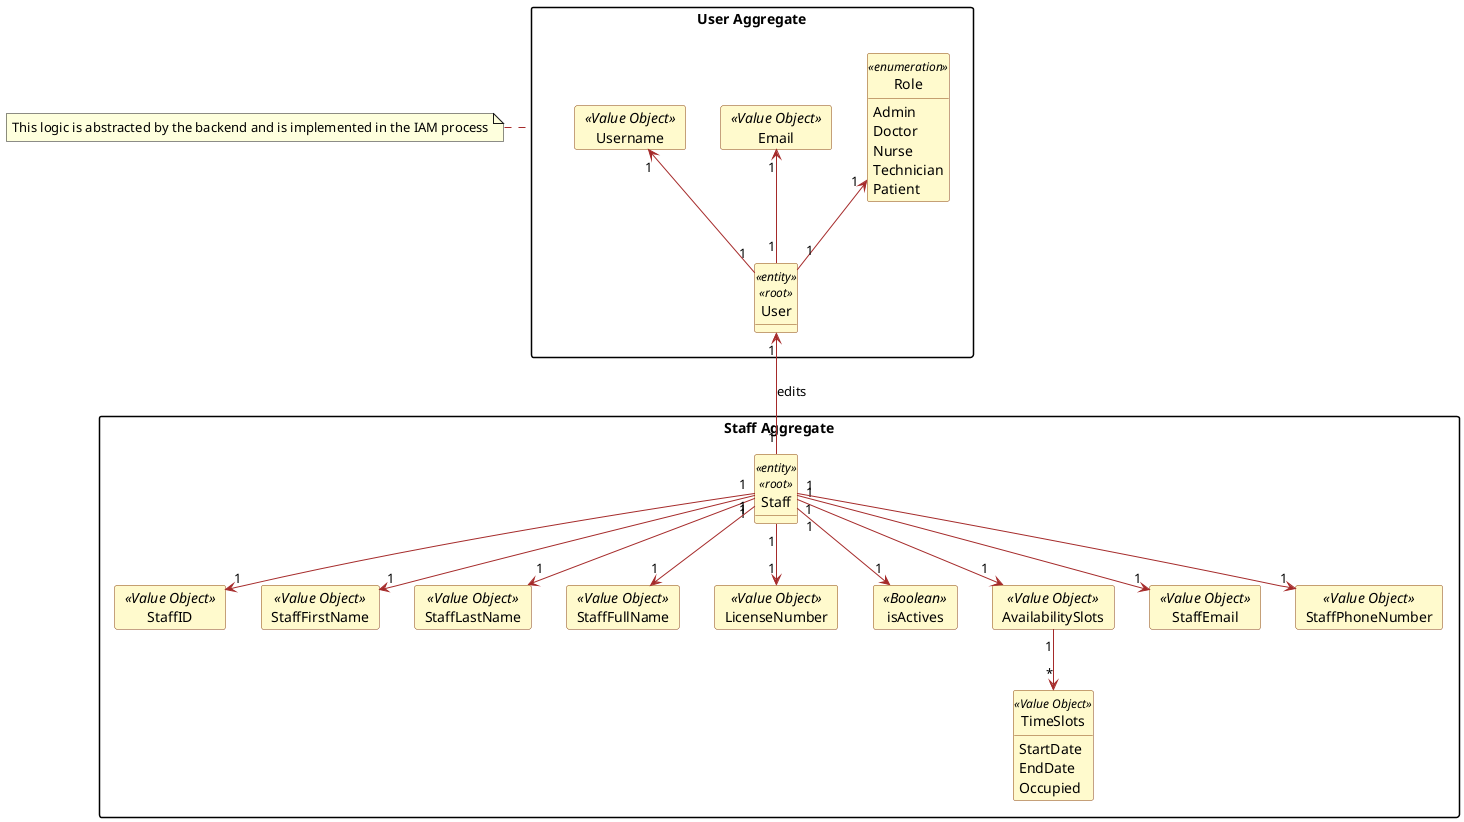 "@startuml Domain Model excerpt for US 5.1.12"
hide circle
hide methods
allow_mixing


skinparam classAttributeIconSize 0

skinparam class {
    LifeLineBorderColor DodgerBlue
    LifeLineBackgroundColor APPLICATION
    BackgroundColor LemonChiffon
    ArrowColor Brown
    BorderColor SaddleBrown
}

skinparam packageStyle rectangle

skinparam card {
    LifeLineBorderColor DodgerBlue
    LifeLineBackgroundColor APPLICATION
    BackgroundColor LemonChiffon
    ArrowColor Brown
    BorderColor SaddleBrown
}


package "User Aggregate" {

    entity User <<entity>><<root>> {
    }

    card Username <<Value Object>>
    card Email <<Value Object>>

    enum Role <<enumeration>> {
        Admin
        Doctor
        Nurse
        Technician
        Patient
    }

    ' Relationships inside the User aggregate
    User "1"-u->"1" Username
    User "1"-u->"1" Email
    User "1"-u->"1" Role
}
note left of "User Aggregate" : This logic is abstracted by the backend and is implemented in the IAM process



package "Staff Aggregate" {

    entity Staff <<entity>><<root>> {
    }

    card StaffID <<Value Object>>
    card StaffFirstName <<Value Object>>
    card StaffLastName <<Value Object>>
    card StaffFullName <<Value Object>>
    card LicenseNumber <<Value Object>>
    card isActives <<Boolean>>

    'specialization é entidade

    card AvailabilitySlots <<Value Object>>
    entity TimeSlots <<Value Object>> {
        StartDate
        EndDate
        Occupied
    }

    ' Atributos Contact Information
    card StaffEmail <<Value Object>>
    card StaffPhoneNumber <<Value Object>>


    'Relationships inside the Staff aggregate
    Staff "1" --> "1" StaffFirstName
    Staff "1" --> "1" StaffLastName
    Staff "1" --> "1" StaffFullName
    Staff "1" -d-> "1" StaffID
    Staff "1" --> "1" LicenseNumber
    Staff "1" --> "1" AvailabilitySlots
    Staff "1" --> "1" isActives
    AvailabilitySlots "1" -d-> "*" TimeSlots
    Staff "1" -d-> "1" StaffEmail
    Staff "1" -d-> "1" StaffPhoneNumber


}

Staff "1" -u->  "1" User : "edits"

@enduml